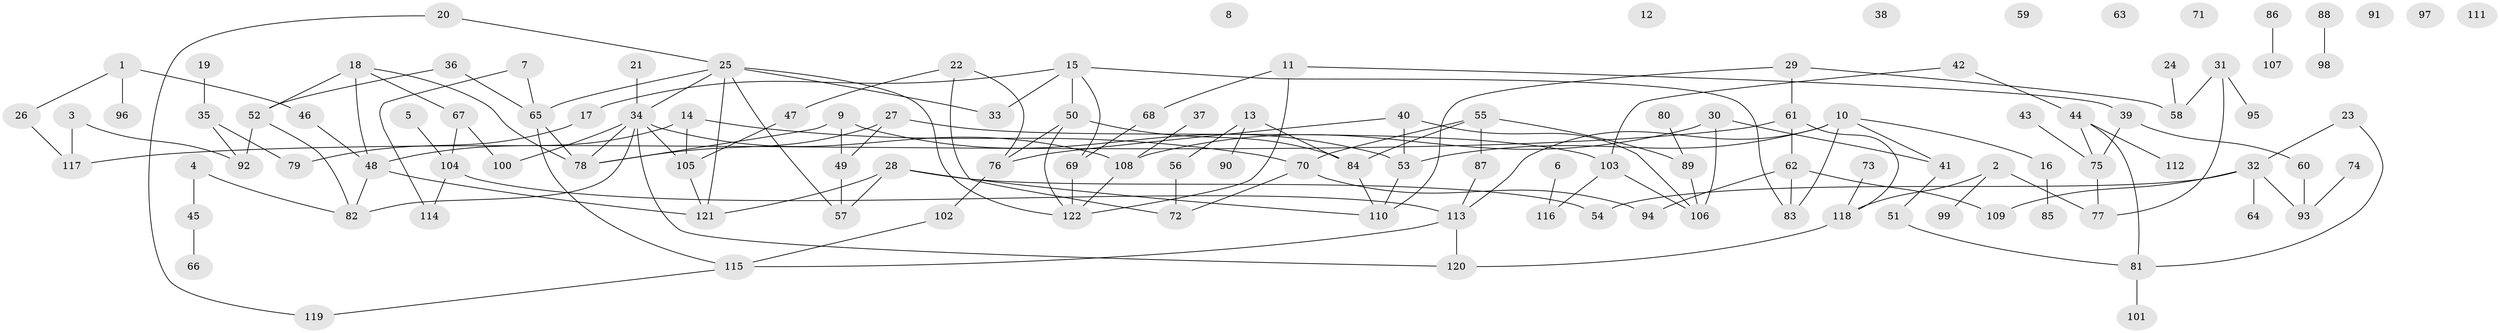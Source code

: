 // coarse degree distribution, {0: 0.3055555555555556, 1: 0.2777777777777778, 2: 0.1111111111111111, 4: 0.05555555555555555, 3: 0.08333333333333333, 7: 0.05555555555555555, 9: 0.027777777777777776, 5: 0.05555555555555555, 10: 0.027777777777777776}
// Generated by graph-tools (version 1.1) at 2025/43/03/04/25 21:43:24]
// undirected, 122 vertices, 157 edges
graph export_dot {
graph [start="1"]
  node [color=gray90,style=filled];
  1;
  2;
  3;
  4;
  5;
  6;
  7;
  8;
  9;
  10;
  11;
  12;
  13;
  14;
  15;
  16;
  17;
  18;
  19;
  20;
  21;
  22;
  23;
  24;
  25;
  26;
  27;
  28;
  29;
  30;
  31;
  32;
  33;
  34;
  35;
  36;
  37;
  38;
  39;
  40;
  41;
  42;
  43;
  44;
  45;
  46;
  47;
  48;
  49;
  50;
  51;
  52;
  53;
  54;
  55;
  56;
  57;
  58;
  59;
  60;
  61;
  62;
  63;
  64;
  65;
  66;
  67;
  68;
  69;
  70;
  71;
  72;
  73;
  74;
  75;
  76;
  77;
  78;
  79;
  80;
  81;
  82;
  83;
  84;
  85;
  86;
  87;
  88;
  89;
  90;
  91;
  92;
  93;
  94;
  95;
  96;
  97;
  98;
  99;
  100;
  101;
  102;
  103;
  104;
  105;
  106;
  107;
  108;
  109;
  110;
  111;
  112;
  113;
  114;
  115;
  116;
  117;
  118;
  119;
  120;
  121;
  122;
  1 -- 26;
  1 -- 46;
  1 -- 96;
  2 -- 77;
  2 -- 99;
  2 -- 118;
  3 -- 92;
  3 -- 117;
  4 -- 45;
  4 -- 82;
  5 -- 104;
  6 -- 116;
  7 -- 65;
  7 -- 114;
  9 -- 49;
  9 -- 53;
  9 -- 78;
  10 -- 16;
  10 -- 41;
  10 -- 53;
  10 -- 83;
  10 -- 113;
  11 -- 39;
  11 -- 68;
  11 -- 122;
  13 -- 56;
  13 -- 84;
  13 -- 90;
  14 -- 48;
  14 -- 70;
  14 -- 105;
  15 -- 17;
  15 -- 33;
  15 -- 50;
  15 -- 69;
  15 -- 83;
  16 -- 85;
  17 -- 79;
  18 -- 48;
  18 -- 52;
  18 -- 67;
  18 -- 78;
  19 -- 35;
  20 -- 25;
  20 -- 119;
  21 -- 34;
  22 -- 47;
  22 -- 72;
  22 -- 76;
  23 -- 32;
  23 -- 81;
  24 -- 58;
  25 -- 33;
  25 -- 34;
  25 -- 57;
  25 -- 65;
  25 -- 121;
  25 -- 122;
  26 -- 117;
  27 -- 49;
  27 -- 78;
  27 -- 103;
  28 -- 54;
  28 -- 57;
  28 -- 110;
  28 -- 121;
  29 -- 58;
  29 -- 61;
  29 -- 110;
  30 -- 41;
  30 -- 106;
  30 -- 108;
  31 -- 58;
  31 -- 77;
  31 -- 95;
  32 -- 54;
  32 -- 64;
  32 -- 93;
  32 -- 109;
  34 -- 78;
  34 -- 82;
  34 -- 100;
  34 -- 105;
  34 -- 108;
  34 -- 120;
  35 -- 79;
  35 -- 92;
  36 -- 52;
  36 -- 65;
  37 -- 108;
  39 -- 60;
  39 -- 75;
  40 -- 53;
  40 -- 76;
  40 -- 106;
  41 -- 51;
  42 -- 44;
  42 -- 103;
  43 -- 75;
  44 -- 75;
  44 -- 81;
  44 -- 112;
  45 -- 66;
  46 -- 48;
  47 -- 105;
  48 -- 82;
  48 -- 121;
  49 -- 57;
  50 -- 76;
  50 -- 84;
  50 -- 122;
  51 -- 81;
  52 -- 82;
  52 -- 92;
  53 -- 110;
  55 -- 70;
  55 -- 84;
  55 -- 87;
  55 -- 89;
  56 -- 72;
  60 -- 93;
  61 -- 62;
  61 -- 117;
  61 -- 118;
  62 -- 83;
  62 -- 94;
  62 -- 109;
  65 -- 78;
  65 -- 115;
  67 -- 100;
  67 -- 104;
  68 -- 69;
  69 -- 122;
  70 -- 72;
  70 -- 94;
  73 -- 118;
  74 -- 93;
  75 -- 77;
  76 -- 102;
  80 -- 89;
  81 -- 101;
  84 -- 110;
  86 -- 107;
  87 -- 113;
  88 -- 98;
  89 -- 106;
  102 -- 115;
  103 -- 106;
  103 -- 116;
  104 -- 113;
  104 -- 114;
  105 -- 121;
  108 -- 122;
  113 -- 115;
  113 -- 120;
  115 -- 119;
  118 -- 120;
}
